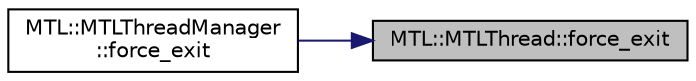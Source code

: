 digraph "MTL::MTLThread::force_exit"
{
 // LATEX_PDF_SIZE
  edge [fontname="Helvetica",fontsize="10",labelfontname="Helvetica",labelfontsize="10"];
  node [fontname="Helvetica",fontsize="10",shape=record];
  rankdir="RL";
  Node1 [label="MTL::MTLThread::force_exit",height=0.2,width=0.4,color="black", fillcolor="grey75", style="filled", fontcolor="black",tooltip="Force the thread to exit."];
  Node1 -> Node2 [dir="back",color="midnightblue",fontsize="10",style="solid",fontname="Helvetica"];
  Node2 [label="MTL::MTLThreadManager\l::force_exit",height=0.2,width=0.4,color="black", fillcolor="white", style="filled",URL="$db/def/classMTL_1_1MTLThreadManager.html#a12fca1dc22685f3881527783fa26dc12",tooltip="Force the thread manager to exit."];
}
